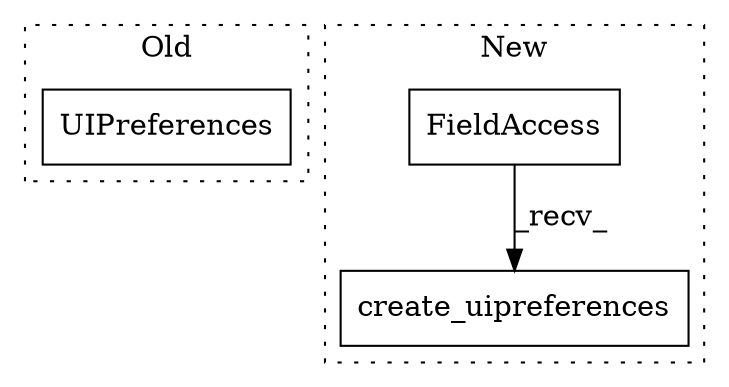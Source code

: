 digraph G {
subgraph cluster0 {
1 [label="UIPreferences" a="32" s="4336" l="15" shape="box"];
label = "Old";
style="dotted";
}
subgraph cluster1 {
2 [label="create_uipreferences" a="32" s="4406" l="22" shape="box"];
3 [label="FieldAccess" a="22" s="4388" l="17" shape="box"];
label = "New";
style="dotted";
}
3 -> 2 [label="_recv_"];
}